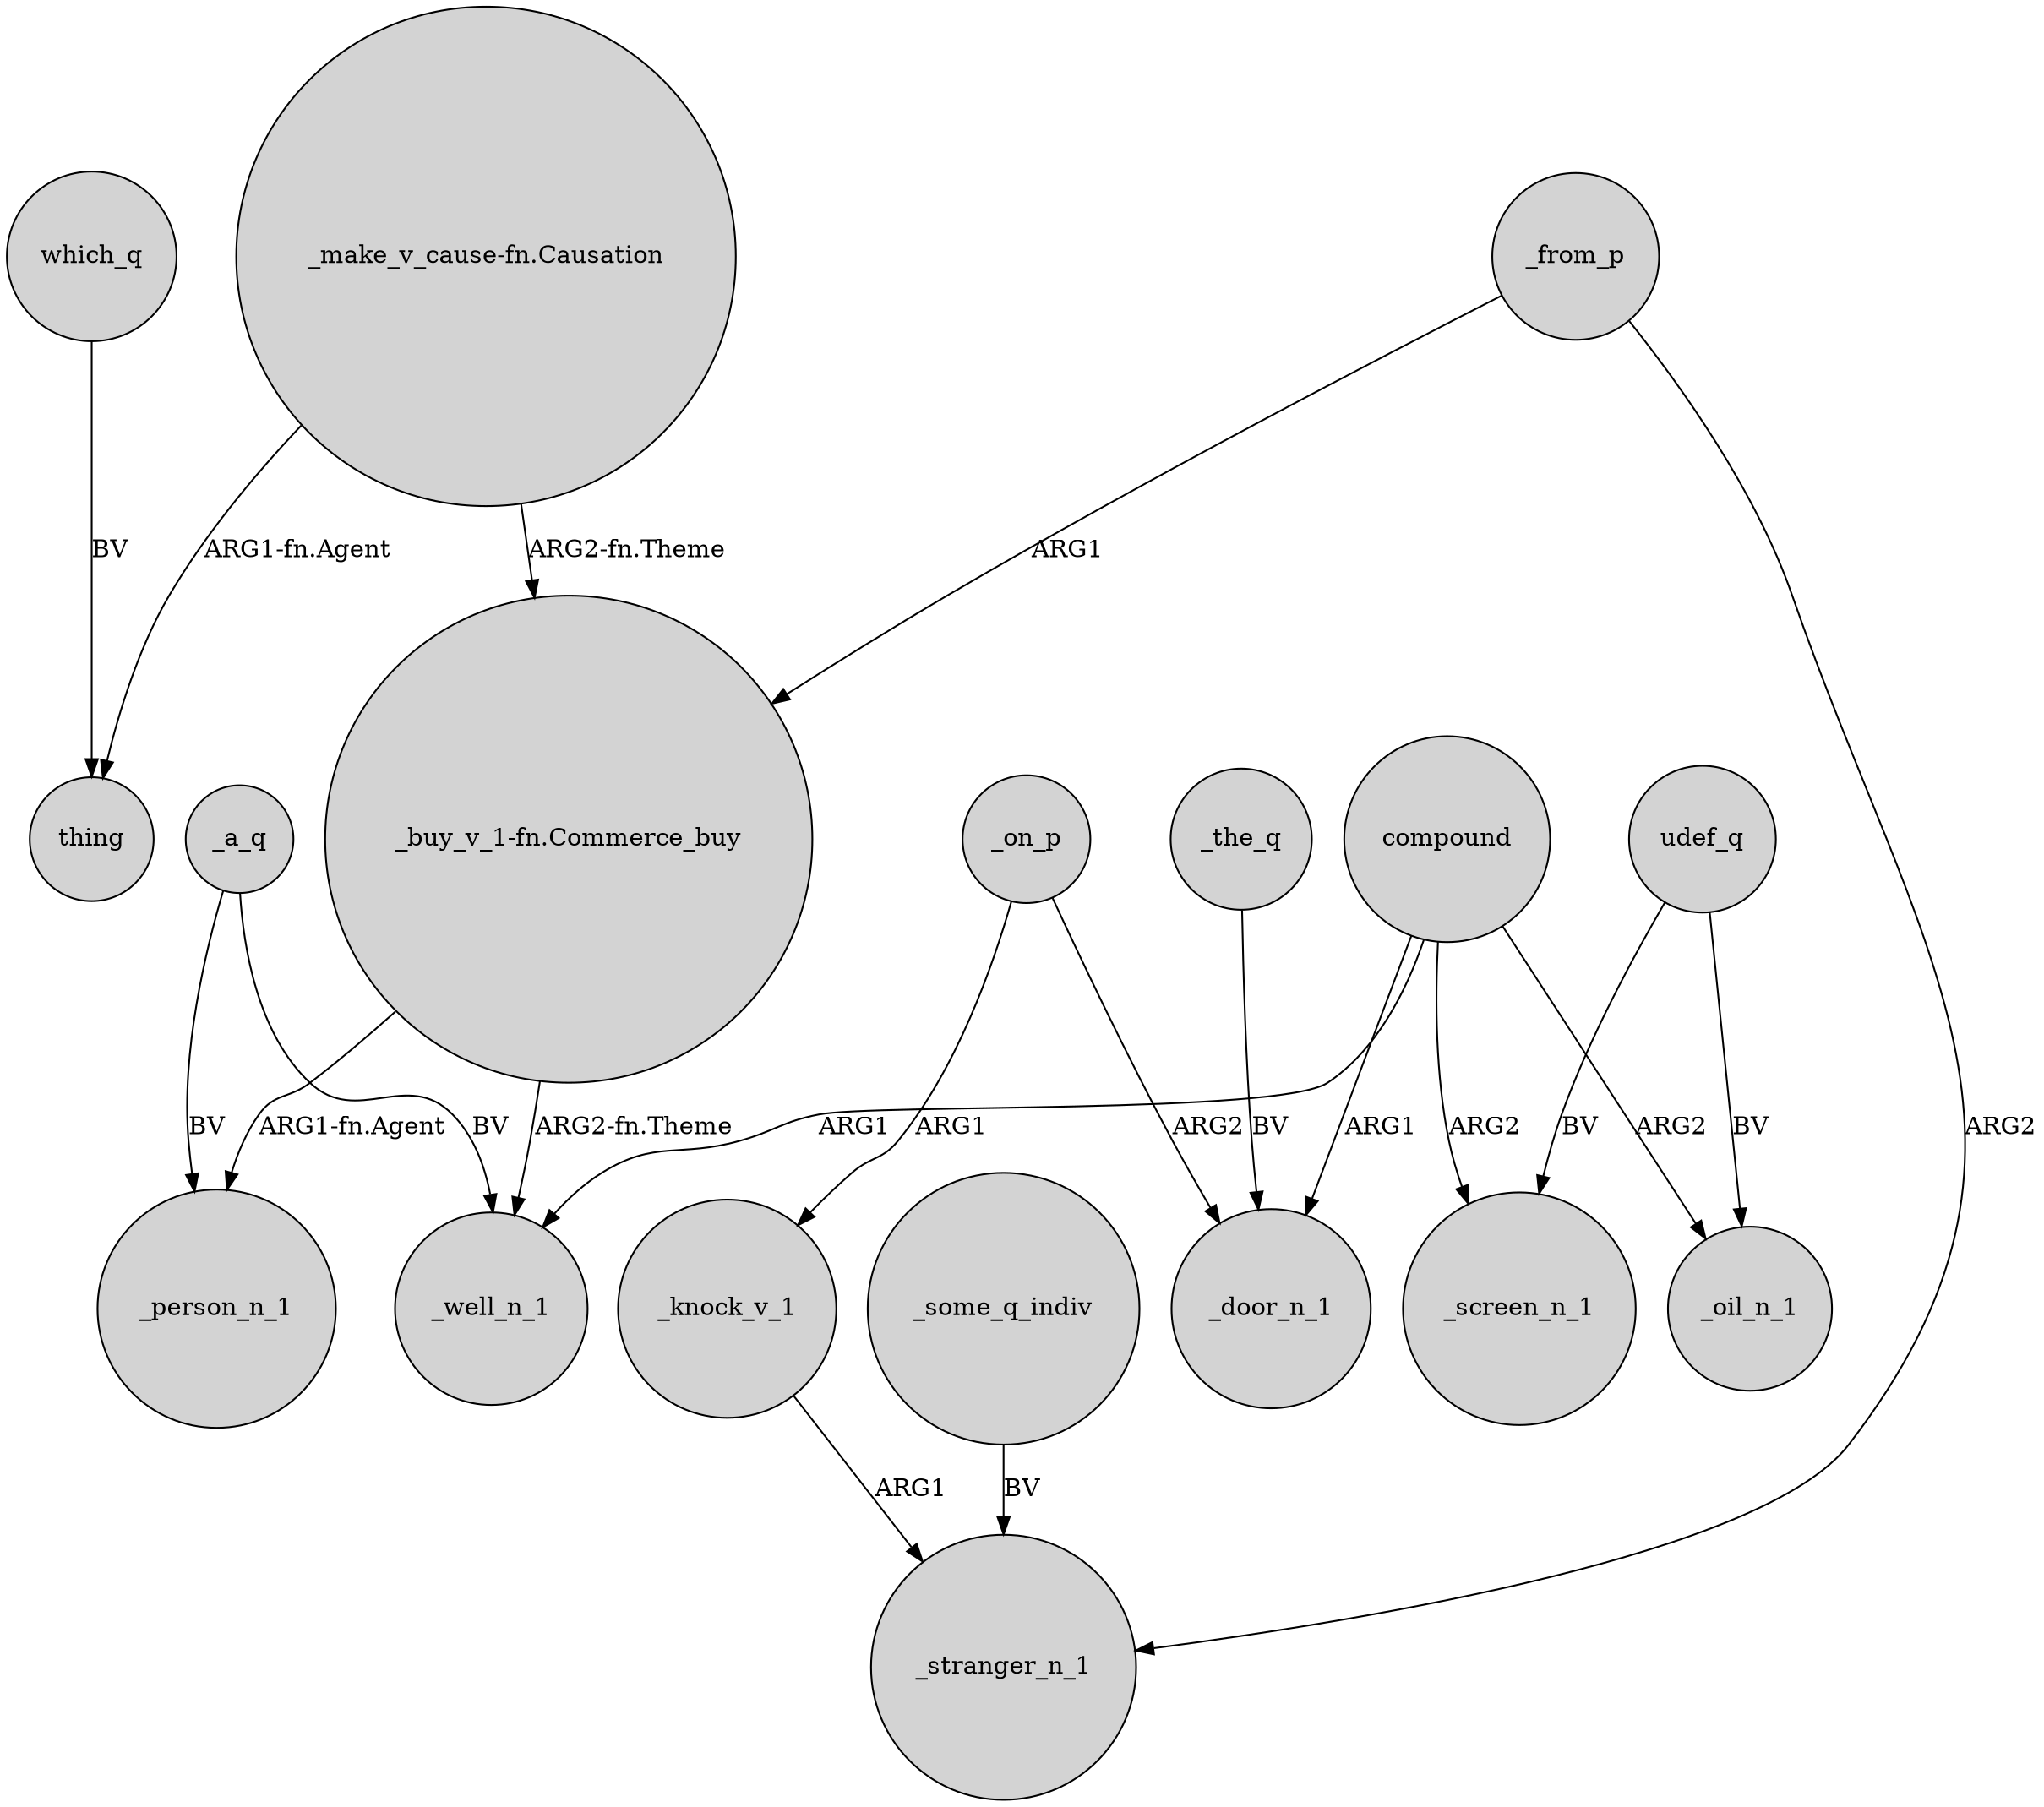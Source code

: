 digraph {
	node [shape=circle style=filled]
	"_make_v_cause-fn.Causation" -> thing [label="ARG1-fn.Agent"]
	_some_q_indiv -> _stranger_n_1 [label=BV]
	_a_q -> _person_n_1 [label=BV]
	"_make_v_cause-fn.Causation" -> "_buy_v_1-fn.Commerce_buy" [label="ARG2-fn.Theme"]
	compound -> _door_n_1 [label=ARG1]
	udef_q -> _screen_n_1 [label=BV]
	_the_q -> _door_n_1 [label=BV]
	compound -> _screen_n_1 [label=ARG2]
	_from_p -> "_buy_v_1-fn.Commerce_buy" [label=ARG1]
	compound -> _oil_n_1 [label=ARG2]
	"_buy_v_1-fn.Commerce_buy" -> _well_n_1 [label="ARG2-fn.Theme"]
	_a_q -> _well_n_1 [label=BV]
	_knock_v_1 -> _stranger_n_1 [label=ARG1]
	"_buy_v_1-fn.Commerce_buy" -> _person_n_1 [label="ARG1-fn.Agent"]
	udef_q -> _oil_n_1 [label=BV]
	_from_p -> _stranger_n_1 [label=ARG2]
	compound -> _well_n_1 [label=ARG1]
	_on_p -> _door_n_1 [label=ARG2]
	_on_p -> _knock_v_1 [label=ARG1]
	which_q -> thing [label=BV]
}
